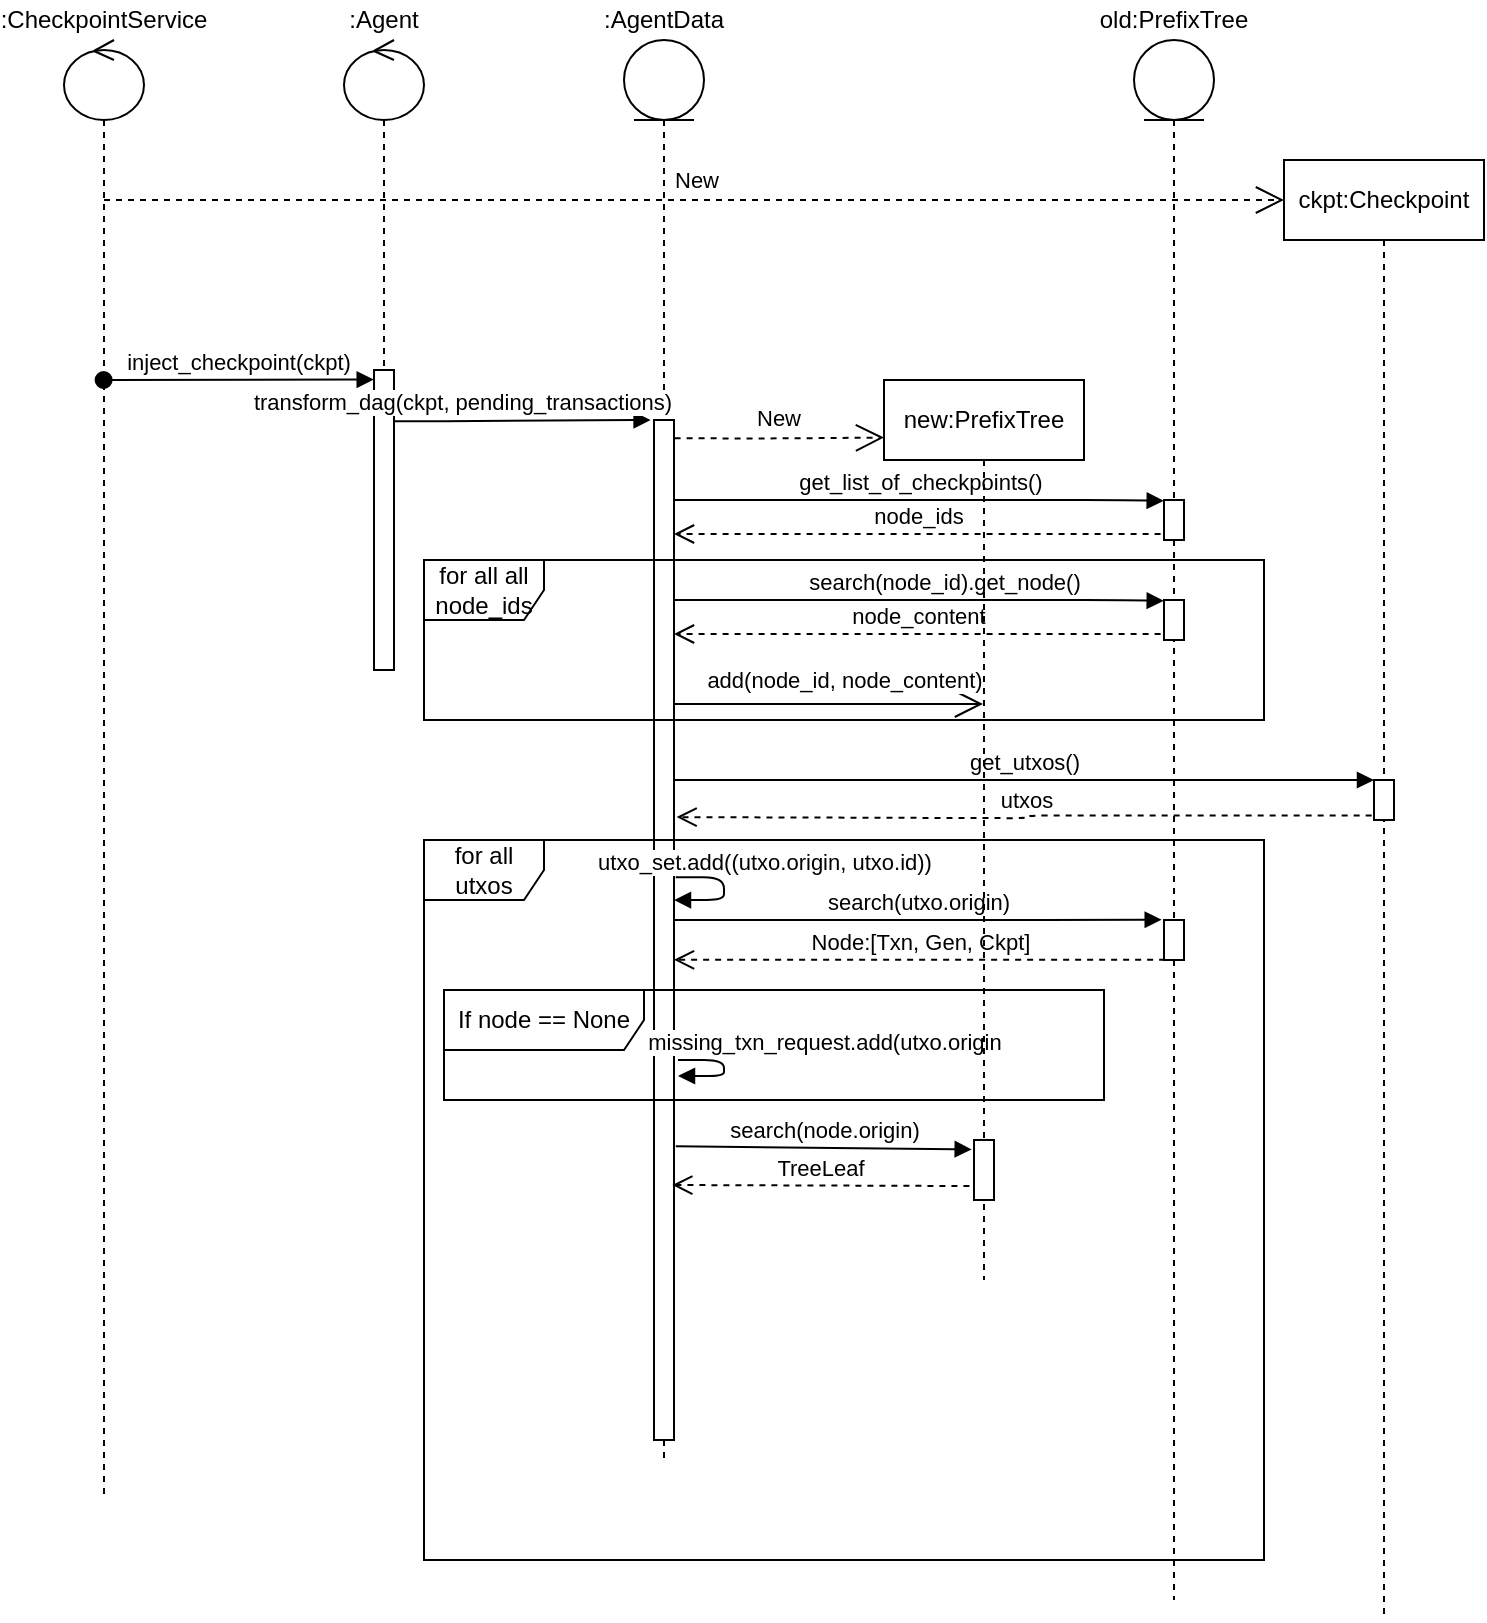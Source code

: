 <mxfile version="14.5.1" type="device"><diagram id="A0GzQj3umFla2tsAUUGn" name="Page-1"><mxGraphModel dx="813" dy="403" grid="1" gridSize="10" guides="1" tooltips="1" connect="1" arrows="1" fold="1" page="1" pageScale="1" pageWidth="827" pageHeight="1169" math="0" shadow="0"><root><mxCell id="0"/><mxCell id="1" parent="0"/><mxCell id="A44wH-k-Dli8x1vKtnZ9-3" value="" style="shape=umlLifeline;participant=umlControl;perimeter=lifelinePerimeter;whiteSpace=wrap;html=1;container=1;collapsible=0;recursiveResize=0;verticalAlign=top;spacingTop=36;outlineConnect=0;" vertex="1" parent="1"><mxGeometry x="80" y="80" width="40" height="730" as="geometry"/></mxCell><mxCell id="A44wH-k-Dli8x1vKtnZ9-4" value=":CheckpointService" style="text;html=1;strokeColor=none;fillColor=none;align=center;verticalAlign=middle;whiteSpace=wrap;rounded=0;" vertex="1" parent="1"><mxGeometry x="80" y="60" width="40" height="20" as="geometry"/></mxCell><mxCell id="A44wH-k-Dli8x1vKtnZ9-5" value="" style="shape=umlLifeline;participant=umlControl;perimeter=lifelinePerimeter;whiteSpace=wrap;html=1;container=1;collapsible=0;recursiveResize=0;verticalAlign=top;spacingTop=36;outlineConnect=0;" vertex="1" parent="1"><mxGeometry x="220" y="80" width="40" height="315" as="geometry"/></mxCell><mxCell id="A44wH-k-Dli8x1vKtnZ9-8" value="" style="html=1;points=[];perimeter=orthogonalPerimeter;" vertex="1" parent="A44wH-k-Dli8x1vKtnZ9-5"><mxGeometry x="15" y="165" width="10" height="150" as="geometry"/></mxCell><mxCell id="A44wH-k-Dli8x1vKtnZ9-6" value=":Agent" style="text;html=1;strokeColor=none;fillColor=none;align=center;verticalAlign=middle;whiteSpace=wrap;rounded=0;" vertex="1" parent="1"><mxGeometry x="220" y="60" width="40" height="20" as="geometry"/></mxCell><mxCell id="A44wH-k-Dli8x1vKtnZ9-7" value="inject_checkpoint(ckpt)" style="html=1;verticalAlign=bottom;startArrow=oval;startFill=1;endArrow=block;startSize=8;entryX=-0.014;entryY=0.032;entryDx=0;entryDy=0;entryPerimeter=0;" edge="1" parent="1" target="A44wH-k-Dli8x1vKtnZ9-8"><mxGeometry width="60" relative="1" as="geometry"><mxPoint x="99.81" y="250" as="sourcePoint"/><mxPoint x="230" y="250" as="targetPoint"/></mxGeometry></mxCell><mxCell id="A44wH-k-Dli8x1vKtnZ9-11" value="" style="shape=umlLifeline;participant=umlEntity;perimeter=lifelinePerimeter;whiteSpace=wrap;html=1;container=1;collapsible=0;recursiveResize=0;verticalAlign=top;spacingTop=36;outlineConnect=0;" vertex="1" parent="1"><mxGeometry x="360" y="80" width="40" height="710" as="geometry"/></mxCell><mxCell id="A44wH-k-Dli8x1vKtnZ9-9" value="" style="html=1;points=[];perimeter=orthogonalPerimeter;" vertex="1" parent="A44wH-k-Dli8x1vKtnZ9-11"><mxGeometry x="15" y="190" width="10" height="510" as="geometry"/></mxCell><mxCell id="A44wH-k-Dli8x1vKtnZ9-18" value="utxo_set.add((utxo.origin, utxo.id))" style="html=1;verticalAlign=bottom;endArrow=block;exitX=1.086;exitY=0.115;exitDx=0;exitDy=0;exitPerimeter=0;edgeStyle=orthogonalEdgeStyle;" edge="1" parent="A44wH-k-Dli8x1vKtnZ9-11"><mxGeometry x="-0.165" y="20" width="80" relative="1" as="geometry"><mxPoint x="25.86" y="418.65" as="sourcePoint"/><mxPoint x="25" y="430.029" as="targetPoint"/><Array as="points"><mxPoint x="50" y="419"/><mxPoint x="50" y="430"/></Array><mxPoint as="offset"/></mxGeometry></mxCell><mxCell id="A44wH-k-Dli8x1vKtnZ9-28" value="missing_txn_request.add(utxo.origin" style="html=1;verticalAlign=bottom;endArrow=block;edgeStyle=orthogonalEdgeStyle;" edge="1" parent="A44wH-k-Dli8x1vKtnZ9-11"><mxGeometry x="-0.148" y="50" width="80" relative="1" as="geometry"><mxPoint x="27" y="510" as="sourcePoint"/><mxPoint x="27" y="518" as="targetPoint"/><Array as="points"><mxPoint x="50" y="510"/><mxPoint x="50" y="518"/></Array><mxPoint as="offset"/></mxGeometry></mxCell><mxCell id="A44wH-k-Dli8x1vKtnZ9-12" value=":AgentData" style="text;html=1;strokeColor=none;fillColor=none;align=center;verticalAlign=middle;whiteSpace=wrap;rounded=0;" vertex="1" parent="1"><mxGeometry x="360" y="60" width="40" height="20" as="geometry"/></mxCell><mxCell id="A44wH-k-Dli8x1vKtnZ9-10" value="transform_dag(ckpt, pending_transactions)" style="html=1;verticalAlign=bottom;endArrow=block;edgeStyle=elbowEdgeStyle;exitX=0.971;exitY=0.171;exitDx=0;exitDy=0;exitPerimeter=0;entryX=-0.171;entryY=0;entryDx=0;entryDy=0;entryPerimeter=0;" edge="1" parent="1" source="A44wH-k-Dli8x1vKtnZ9-8" target="A44wH-k-Dli8x1vKtnZ9-9"><mxGeometry x="-0.46" width="80" relative="1" as="geometry"><mxPoint x="245" y="282" as="sourcePoint"/><mxPoint x="376" y="288" as="targetPoint"/><Array as="points"><mxPoint x="260" y="282"/><mxPoint x="280" y="280"/></Array><mxPoint as="offset"/></mxGeometry></mxCell><mxCell id="A44wH-k-Dli8x1vKtnZ9-13" value="ckpt:Checkpoint" style="shape=umlLifeline;perimeter=lifelinePerimeter;whiteSpace=wrap;html=1;container=1;collapsible=0;recursiveResize=0;outlineConnect=0;" vertex="1" parent="1"><mxGeometry x="690" y="140" width="100" height="730" as="geometry"/></mxCell><mxCell id="A44wH-k-Dli8x1vKtnZ9-15" value="" style="html=1;points=[];perimeter=orthogonalPerimeter;" vertex="1" parent="A44wH-k-Dli8x1vKtnZ9-13"><mxGeometry x="45" y="310" width="10" height="20" as="geometry"/></mxCell><mxCell id="A44wH-k-Dli8x1vKtnZ9-14" value="New" style="endArrow=open;endSize=12;dashed=1;html=1;" edge="1" parent="1" source="A44wH-k-Dli8x1vKtnZ9-3"><mxGeometry x="0.001" y="10" width="160" relative="1" as="geometry"><mxPoint x="110" y="170" as="sourcePoint"/><mxPoint x="690" y="160" as="targetPoint"/><Array as="points"><mxPoint x="300" y="160"/></Array><mxPoint as="offset"/></mxGeometry></mxCell><mxCell id="A44wH-k-Dli8x1vKtnZ9-16" value="get_utxos()" style="html=1;verticalAlign=bottom;endArrow=block;" edge="1" parent="1" target="A44wH-k-Dli8x1vKtnZ9-15"><mxGeometry width="80" relative="1" as="geometry"><mxPoint x="385" y="450" as="sourcePoint"/><mxPoint x="500" y="460" as="targetPoint"/><Array as="points"><mxPoint x="460" y="450"/></Array></mxGeometry></mxCell><mxCell id="A44wH-k-Dli8x1vKtnZ9-17" value="utxos" style="html=1;verticalAlign=bottom;endArrow=open;dashed=1;endSize=8;exitX=-0.117;exitY=0.89;exitDx=0;exitDy=0;exitPerimeter=0;edgeStyle=orthogonalEdgeStyle;entryX=1.129;entryY=0.056;entryDx=0;entryDy=0;entryPerimeter=0;" edge="1" parent="1" source="A44wH-k-Dli8x1vKtnZ9-15"><mxGeometry relative="1" as="geometry"><mxPoint x="522" y="469" as="sourcePoint"/><mxPoint x="386.29" y="468.56" as="targetPoint"/></mxGeometry></mxCell><mxCell id="A44wH-k-Dli8x1vKtnZ9-19" value="" style="shape=umlLifeline;participant=umlEntity;perimeter=lifelinePerimeter;whiteSpace=wrap;html=1;container=1;collapsible=0;recursiveResize=0;verticalAlign=top;spacingTop=36;outlineConnect=0;" vertex="1" parent="1"><mxGeometry x="615" y="80" width="40" height="780" as="geometry"/></mxCell><mxCell id="A44wH-k-Dli8x1vKtnZ9-31" value="" style="html=1;points=[];perimeter=orthogonalPerimeter;" vertex="1" parent="A44wH-k-Dli8x1vKtnZ9-19"><mxGeometry x="15" y="230" width="10" height="20" as="geometry"/></mxCell><mxCell id="A44wH-k-Dli8x1vKtnZ9-36" value="" style="html=1;points=[];perimeter=orthogonalPerimeter;" vertex="1" parent="A44wH-k-Dli8x1vKtnZ9-19"><mxGeometry x="15" y="280" width="10" height="20" as="geometry"/></mxCell><mxCell id="A44wH-k-Dli8x1vKtnZ9-37" value="search(node_id).get_node()" style="html=1;verticalAlign=bottom;endArrow=block;entryX=-0.014;entryY=0.021;entryDx=0;entryDy=0;entryPerimeter=0;" edge="1" parent="A44wH-k-Dli8x1vKtnZ9-19" target="A44wH-k-Dli8x1vKtnZ9-36"><mxGeometry x="0.103" width="80" relative="1" as="geometry"><mxPoint x="-230" y="280" as="sourcePoint"/><mxPoint x="14" y="279" as="targetPoint"/><Array as="points"><mxPoint x="-15" y="280"/></Array><mxPoint as="offset"/></mxGeometry></mxCell><mxCell id="A44wH-k-Dli8x1vKtnZ9-38" value="node_content" style="html=1;verticalAlign=bottom;endArrow=open;dashed=1;endSize=8;exitX=-0.171;exitY=0.85;exitDx=0;exitDy=0;exitPerimeter=0;" edge="1" parent="A44wH-k-Dli8x1vKtnZ9-19" source="A44wH-k-Dli8x1vKtnZ9-36"><mxGeometry relative="1" as="geometry"><mxPoint x="15" y="294.71" as="sourcePoint"/><mxPoint x="-230" y="297" as="targetPoint"/></mxGeometry></mxCell><mxCell id="A44wH-k-Dli8x1vKtnZ9-22" value="" style="html=1;points=[];perimeter=orthogonalPerimeter;" vertex="1" parent="A44wH-k-Dli8x1vKtnZ9-19"><mxGeometry x="15" y="440" width="10" height="20" as="geometry"/></mxCell><mxCell id="A44wH-k-Dli8x1vKtnZ9-20" value="old:PrefixTree" style="text;html=1;strokeColor=none;fillColor=none;align=center;verticalAlign=middle;whiteSpace=wrap;rounded=0;" vertex="1" parent="1"><mxGeometry x="615" y="60" width="40" height="20" as="geometry"/></mxCell><mxCell id="A44wH-k-Dli8x1vKtnZ9-21" value="search(utxo.origin)" style="html=1;verticalAlign=bottom;endArrow=block;entryX=-0.114;entryY=-0.007;entryDx=0;entryDy=0;entryPerimeter=0;" edge="1" parent="1" target="A44wH-k-Dli8x1vKtnZ9-22"><mxGeometry width="80" relative="1" as="geometry"><mxPoint x="385" y="520" as="sourcePoint"/><mxPoint x="659.5" y="520" as="targetPoint"/><Array as="points"><mxPoint x="560" y="520"/></Array></mxGeometry></mxCell><mxCell id="A44wH-k-Dli8x1vKtnZ9-23" value="Node:[Txn, Gen, Ckpt]" style="html=1;verticalAlign=bottom;endArrow=open;dashed=1;endSize=8;exitX=0.057;exitY=0.993;exitDx=0;exitDy=0;exitPerimeter=0;edgeStyle=orthogonalEdgeStyle;" edge="1" parent="1" source="A44wH-k-Dli8x1vKtnZ9-22"><mxGeometry relative="1" as="geometry"><mxPoint x="650" y="539" as="sourcePoint"/><mxPoint x="385" y="539.914" as="targetPoint"/><Array as="points"><mxPoint x="460" y="540"/><mxPoint x="460" y="540"/></Array></mxGeometry></mxCell><mxCell id="A44wH-k-Dli8x1vKtnZ9-26" value="If node == None" style="shape=umlFrame;whiteSpace=wrap;html=1;width=100;height=30;" vertex="1" parent="1"><mxGeometry x="270" y="555" width="330" height="55" as="geometry"/></mxCell><mxCell id="A44wH-k-Dli8x1vKtnZ9-27" value="for all utxos" style="shape=umlFrame;whiteSpace=wrap;html=1;" vertex="1" parent="1"><mxGeometry x="260" y="480" width="420" height="360" as="geometry"/></mxCell><mxCell id="A44wH-k-Dli8x1vKtnZ9-29" value="get_list_of_checkpoints()" style="html=1;verticalAlign=bottom;endArrow=block;entryX=-0.014;entryY=0.021;entryDx=0;entryDy=0;entryPerimeter=0;" edge="1" parent="1" target="A44wH-k-Dli8x1vKtnZ9-31"><mxGeometry width="80" relative="1" as="geometry"><mxPoint x="385" y="310" as="sourcePoint"/><mxPoint x="629" y="309" as="targetPoint"/><Array as="points"><mxPoint x="600" y="310"/></Array></mxGeometry></mxCell><mxCell id="A44wH-k-Dli8x1vKtnZ9-30" value="node_ids" style="html=1;verticalAlign=bottom;endArrow=open;dashed=1;endSize=8;exitX=-0.171;exitY=0.85;exitDx=0;exitDy=0;exitPerimeter=0;" edge="1" parent="1" source="A44wH-k-Dli8x1vKtnZ9-31"><mxGeometry relative="1" as="geometry"><mxPoint x="630" y="324.71" as="sourcePoint"/><mxPoint x="385" y="327" as="targetPoint"/></mxGeometry></mxCell><mxCell id="A44wH-k-Dli8x1vKtnZ9-32" value="new:PrefixTree" style="shape=umlLifeline;perimeter=lifelinePerimeter;whiteSpace=wrap;html=1;container=1;collapsible=0;recursiveResize=0;outlineConnect=0;" vertex="1" parent="1"><mxGeometry x="490" y="250" width="100" height="450" as="geometry"/></mxCell><mxCell id="A44wH-k-Dli8x1vKtnZ9-33" value="New" style="endArrow=open;endSize=12;dashed=1;html=1;exitX=1.029;exitY=0.018;exitDx=0;exitDy=0;exitPerimeter=0;edgeStyle=orthogonalEdgeStyle;entryX=0;entryY=0.064;entryDx=0;entryDy=0;entryPerimeter=0;" edge="1" parent="1" source="A44wH-k-Dli8x1vKtnZ9-9" target="A44wH-k-Dli8x1vKtnZ9-32"><mxGeometry x="0.001" y="10" width="160" relative="1" as="geometry"><mxPoint x="410" y="340" as="sourcePoint"/><mxPoint x="480" y="279" as="targetPoint"/><mxPoint as="offset"/></mxGeometry></mxCell><mxCell id="A44wH-k-Dli8x1vKtnZ9-34" value="" style="endArrow=open;endFill=1;endSize=12;html=1;" edge="1" parent="1" target="A44wH-k-Dli8x1vKtnZ9-32"><mxGeometry width="160" relative="1" as="geometry"><mxPoint x="385" y="412" as="sourcePoint"/><mxPoint x="759.5" y="412" as="targetPoint"/><Array as="points"><mxPoint x="440" y="412"/><mxPoint x="490" y="412"/></Array></mxGeometry></mxCell><mxCell id="A44wH-k-Dli8x1vKtnZ9-35" value="add(node_id, node_content)" style="edgeLabel;html=1;align=center;verticalAlign=middle;resizable=0;points=[];" vertex="1" connectable="0" parent="A44wH-k-Dli8x1vKtnZ9-34"><mxGeometry x="-0.474" y="2" relative="1" as="geometry"><mxPoint x="44.43" y="-10" as="offset"/></mxGeometry></mxCell><mxCell id="A44wH-k-Dli8x1vKtnZ9-40" value="for all all node_ids" style="shape=umlFrame;whiteSpace=wrap;html=1;" vertex="1" parent="1"><mxGeometry x="260" y="340" width="420" height="80" as="geometry"/></mxCell><mxCell id="A44wH-k-Dli8x1vKtnZ9-41" value="search(node.origin)" style="html=1;verticalAlign=bottom;endArrow=block;exitX=1.086;exitY=0.712;exitDx=0;exitDy=0;exitPerimeter=0;entryX=-0.114;entryY=0.157;entryDx=0;entryDy=0;entryPerimeter=0;" edge="1" parent="1" source="A44wH-k-Dli8x1vKtnZ9-9" target="A44wH-k-Dli8x1vKtnZ9-43"><mxGeometry width="80" relative="1" as="geometry"><mxPoint x="414" y="640" as="sourcePoint"/><mxPoint x="520" y="638" as="targetPoint"/></mxGeometry></mxCell><mxCell id="A44wH-k-Dli8x1vKtnZ9-42" value="TreeLeaf" style="html=1;verticalAlign=bottom;endArrow=open;dashed=1;endSize=8;entryX=0.914;entryY=0.75;entryDx=0;entryDy=0;entryPerimeter=0;exitX=-0.229;exitY=0.767;exitDx=0;exitDy=0;exitPerimeter=0;" edge="1" parent="1" source="A44wH-k-Dli8x1vKtnZ9-43" target="A44wH-k-Dli8x1vKtnZ9-9"><mxGeometry relative="1" as="geometry"><mxPoint x="510" y="650" as="sourcePoint"/><mxPoint x="430" y="650" as="targetPoint"/></mxGeometry></mxCell><mxCell id="A44wH-k-Dli8x1vKtnZ9-43" value="" style="html=1;points=[];perimeter=orthogonalPerimeter;" vertex="1" parent="1"><mxGeometry x="535" y="630" width="10" height="30" as="geometry"/></mxCell></root></mxGraphModel></diagram></mxfile>